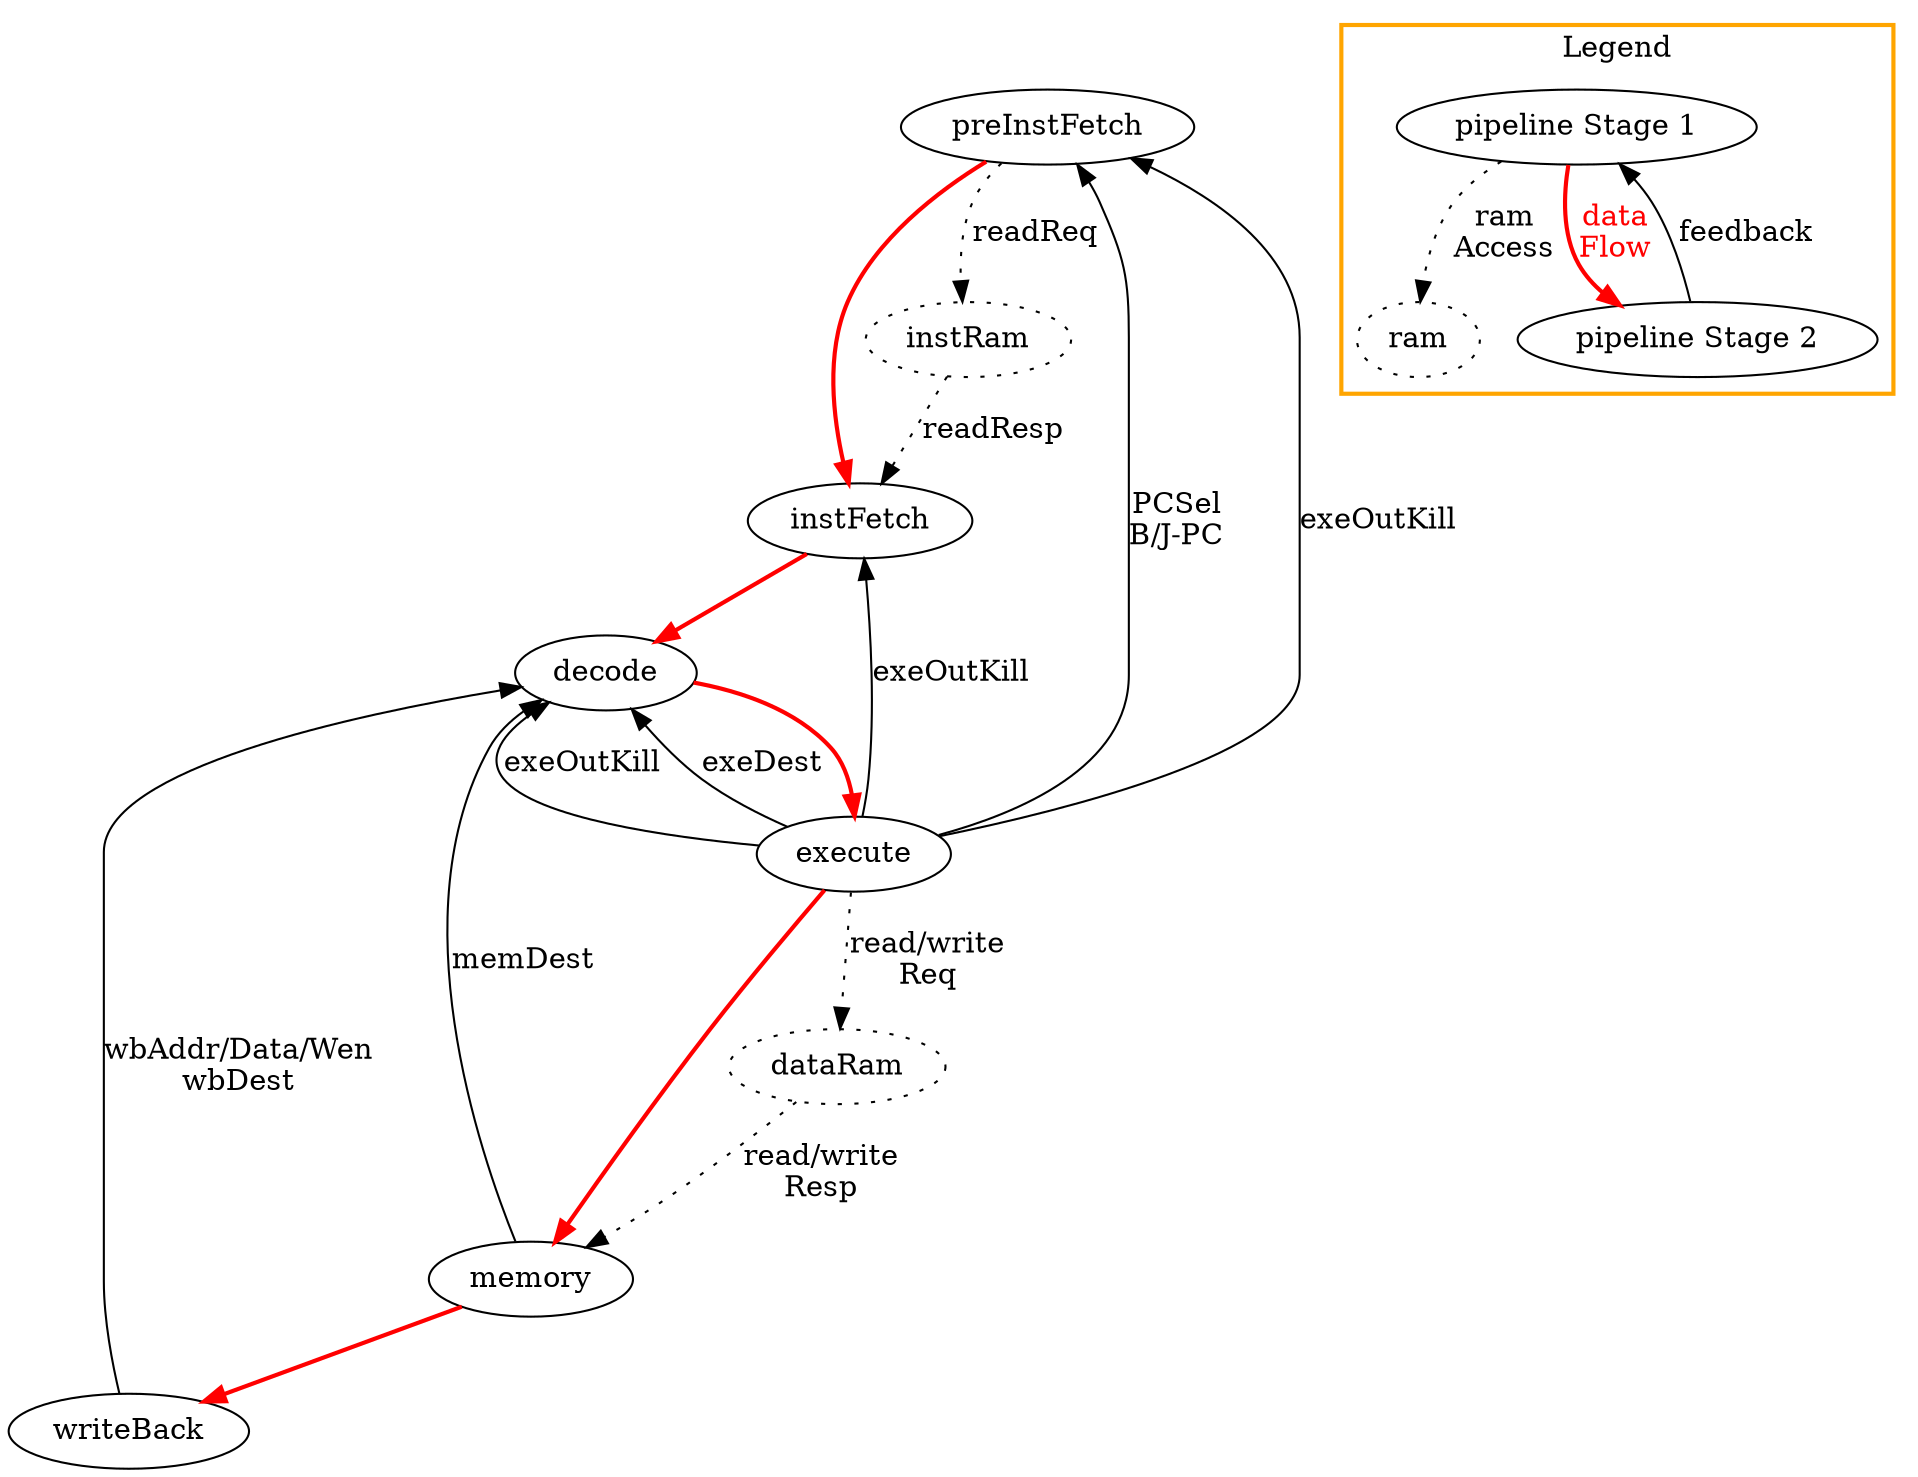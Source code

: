 digraph G {

  "preInstFetch" -> "instFetch" [style="bold", color="red"];
  "instFetch" -> "decode" [style="bold", color="red"];
  "decode" -> "execute" [style="bold", color="red"];
  "execute" -> "memory" [style="bold", color="red"];
  "memory" -> "writeBack" [style="bold", color="red"];


  "execute" -> "preInstFetch" [label="PCSel\nB/J-PC"];
  "execute" -> "preInstFetch" [label="exeOutKill"];

  "execute" -> "instFetch" [label="exeOutKill"];

  "execute" -> "decode" [label="exeOutKill"];
  "execute" -> "decode" [label="exeDest"];
  "memory" -> "decode" [label="memDest"];
  "writeBack" -> "decode" [label="wbAddr/Data/Wen\nwbDest"];


//ram
  "instRam" [style="dotted"];
  "dataRam" [style="dotted"];

  "preInstFetch" -> "instRam" [label="readReq", style="dotted"];
  "instRam" -> "instFetch" [label="readResp", style="dotted"];

  "execute" -> "dataRam" [label="read/write\nReq", style="dotted"];
  "dataRam" -> "memory" [label="read/write\nResp", style="dotted"];



  // Legend
  subgraph cluster1 {
    "ram" [style="dotted"];
    "pipeline Stage 1" -> "pipeline Stage 2" [label="data\nFlow", fontcolor="red", style="bold", color="red"];
    "pipeline Stage 2" -> "pipeline Stage 1" [label="feedback"];
    "pipeline Stage 1" -> "ram" [label="ram\nAccess", style="dotted"];

    label = "Legend";
    style=bold;
    color = "orange";
  }
}
